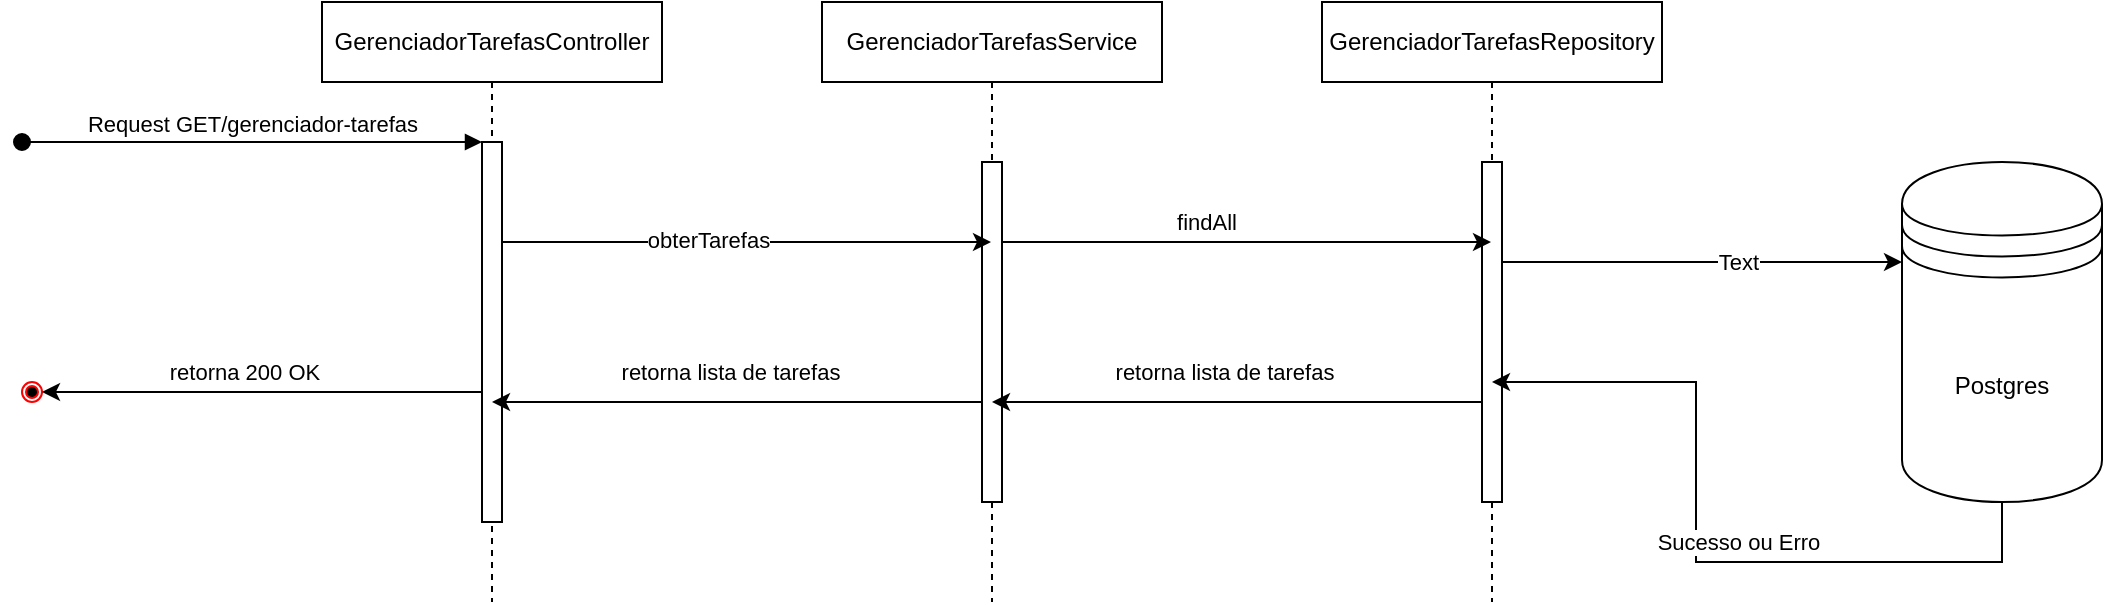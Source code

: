 <mxfile version="24.5.3" type="device">
  <diagram name="Página-1" id="PiDijeuNrWcWiNc0lAeQ">
    <mxGraphModel dx="1147" dy="675" grid="1" gridSize="10" guides="1" tooltips="1" connect="1" arrows="1" fold="1" page="1" pageScale="1" pageWidth="827" pageHeight="1169" math="0" shadow="0">
      <root>
        <mxCell id="0" />
        <mxCell id="1" parent="0" />
        <mxCell id="MsfISvCZ7OeNpScllx-I-1" value="GerenciadorTarefasController" style="shape=umlLifeline;perimeter=lifelinePerimeter;whiteSpace=wrap;html=1;container=0;dropTarget=0;collapsible=0;recursiveResize=0;outlineConnect=0;portConstraint=eastwest;newEdgeStyle={&quot;edgeStyle&quot;:&quot;elbowEdgeStyle&quot;,&quot;elbow&quot;:&quot;vertical&quot;,&quot;curved&quot;:0,&quot;rounded&quot;:0};" vertex="1" parent="1">
          <mxGeometry x="310" y="160" width="170" height="300" as="geometry" />
        </mxCell>
        <mxCell id="MsfISvCZ7OeNpScllx-I-2" value="" style="html=1;points=[];perimeter=orthogonalPerimeter;outlineConnect=0;targetShapes=umlLifeline;portConstraint=eastwest;newEdgeStyle={&quot;edgeStyle&quot;:&quot;elbowEdgeStyle&quot;,&quot;elbow&quot;:&quot;vertical&quot;,&quot;curved&quot;:0,&quot;rounded&quot;:0};" vertex="1" parent="MsfISvCZ7OeNpScllx-I-1">
          <mxGeometry x="80" y="70" width="10" height="190" as="geometry" />
        </mxCell>
        <mxCell id="MsfISvCZ7OeNpScllx-I-3" value="Request GET/gerenciador-tarefas" style="html=1;verticalAlign=bottom;startArrow=oval;endArrow=block;startSize=8;edgeStyle=elbowEdgeStyle;elbow=vertical;curved=0;rounded=0;" edge="1" parent="MsfISvCZ7OeNpScllx-I-1" target="MsfISvCZ7OeNpScllx-I-2">
          <mxGeometry relative="1" as="geometry">
            <mxPoint x="-150" y="70" as="sourcePoint" />
          </mxGeometry>
        </mxCell>
        <mxCell id="MsfISvCZ7OeNpScllx-I-4" value="GerenciadorTarefasService" style="shape=umlLifeline;perimeter=lifelinePerimeter;whiteSpace=wrap;html=1;container=0;dropTarget=0;collapsible=0;recursiveResize=0;outlineConnect=0;portConstraint=eastwest;newEdgeStyle={&quot;edgeStyle&quot;:&quot;elbowEdgeStyle&quot;,&quot;elbow&quot;:&quot;vertical&quot;,&quot;curved&quot;:0,&quot;rounded&quot;:0};" vertex="1" parent="1">
          <mxGeometry x="560" y="160" width="170" height="300" as="geometry" />
        </mxCell>
        <mxCell id="MsfISvCZ7OeNpScllx-I-5" value="" style="html=1;points=[];perimeter=orthogonalPerimeter;outlineConnect=0;targetShapes=umlLifeline;portConstraint=eastwest;newEdgeStyle={&quot;edgeStyle&quot;:&quot;elbowEdgeStyle&quot;,&quot;elbow&quot;:&quot;vertical&quot;,&quot;curved&quot;:0,&quot;rounded&quot;:0};" vertex="1" parent="MsfISvCZ7OeNpScllx-I-4">
          <mxGeometry x="80" y="80" width="10" height="170" as="geometry" />
        </mxCell>
        <mxCell id="MsfISvCZ7OeNpScllx-I-6" value="GerenciadorTarefasRepository" style="shape=umlLifeline;perimeter=lifelinePerimeter;whiteSpace=wrap;html=1;container=0;dropTarget=0;collapsible=0;recursiveResize=0;outlineConnect=0;portConstraint=eastwest;newEdgeStyle={&quot;edgeStyle&quot;:&quot;elbowEdgeStyle&quot;,&quot;elbow&quot;:&quot;vertical&quot;,&quot;curved&quot;:0,&quot;rounded&quot;:0};" vertex="1" parent="1">
          <mxGeometry x="810" y="160" width="170" height="300" as="geometry" />
        </mxCell>
        <mxCell id="MsfISvCZ7OeNpScllx-I-7" value="" style="html=1;points=[];perimeter=orthogonalPerimeter;outlineConnect=0;targetShapes=umlLifeline;portConstraint=eastwest;newEdgeStyle={&quot;edgeStyle&quot;:&quot;elbowEdgeStyle&quot;,&quot;elbow&quot;:&quot;vertical&quot;,&quot;curved&quot;:0,&quot;rounded&quot;:0};" vertex="1" parent="MsfISvCZ7OeNpScllx-I-6">
          <mxGeometry x="80" y="80" width="10" height="170" as="geometry" />
        </mxCell>
        <mxCell id="MsfISvCZ7OeNpScllx-I-8" style="edgeStyle=orthogonalEdgeStyle;rounded=0;orthogonalLoop=1;jettySize=auto;html=1;" edge="1" parent="1" source="MsfISvCZ7OeNpScllx-I-10" target="MsfISvCZ7OeNpScllx-I-6">
          <mxGeometry relative="1" as="geometry">
            <Array as="points">
              <mxPoint x="1150" y="440" />
              <mxPoint x="997" y="440" />
              <mxPoint x="997" y="350" />
            </Array>
          </mxGeometry>
        </mxCell>
        <mxCell id="MsfISvCZ7OeNpScllx-I-9" value="Sucesso ou Erro" style="edgeLabel;html=1;align=center;verticalAlign=middle;resizable=0;points=[];" vertex="1" connectable="0" parent="MsfISvCZ7OeNpScllx-I-8">
          <mxGeometry x="-0.137" relative="1" as="geometry">
            <mxPoint y="-10" as="offset" />
          </mxGeometry>
        </mxCell>
        <mxCell id="MsfISvCZ7OeNpScllx-I-10" value="Postgres" style="shape=datastore;whiteSpace=wrap;html=1;" vertex="1" parent="1">
          <mxGeometry x="1100" y="240" width="100" height="170" as="geometry" />
        </mxCell>
        <mxCell id="MsfISvCZ7OeNpScllx-I-11" style="edgeStyle=elbowEdgeStyle;rounded=0;orthogonalLoop=1;jettySize=auto;html=1;elbow=vertical;curved=0;" edge="1" parent="1" source="MsfISvCZ7OeNpScllx-I-2" target="MsfISvCZ7OeNpScllx-I-4">
          <mxGeometry relative="1" as="geometry">
            <Array as="points">
              <mxPoint x="530" y="280" />
            </Array>
          </mxGeometry>
        </mxCell>
        <mxCell id="MsfISvCZ7OeNpScllx-I-12" value="obterTarefas" style="edgeLabel;html=1;align=center;verticalAlign=middle;resizable=0;points=[];" vertex="1" connectable="0" parent="MsfISvCZ7OeNpScllx-I-11">
          <mxGeometry x="-0.156" y="1" relative="1" as="geometry">
            <mxPoint as="offset" />
          </mxGeometry>
        </mxCell>
        <mxCell id="MsfISvCZ7OeNpScllx-I-13" style="edgeStyle=elbowEdgeStyle;rounded=0;orthogonalLoop=1;jettySize=auto;html=1;elbow=vertical;curved=0;" edge="1" parent="1" source="MsfISvCZ7OeNpScllx-I-5" target="MsfISvCZ7OeNpScllx-I-6">
          <mxGeometry relative="1" as="geometry">
            <Array as="points">
              <mxPoint x="760" y="280" />
            </Array>
          </mxGeometry>
        </mxCell>
        <mxCell id="MsfISvCZ7OeNpScllx-I-14" value="findAll" style="edgeLabel;html=1;align=center;verticalAlign=middle;resizable=0;points=[];" vertex="1" connectable="0" parent="MsfISvCZ7OeNpScllx-I-13">
          <mxGeometry x="-0.164" y="1" relative="1" as="geometry">
            <mxPoint y="-9" as="offset" />
          </mxGeometry>
        </mxCell>
        <mxCell id="MsfISvCZ7OeNpScllx-I-15" style="edgeStyle=elbowEdgeStyle;rounded=0;orthogonalLoop=1;jettySize=auto;html=1;elbow=vertical;curved=0;" edge="1" parent="1" source="MsfISvCZ7OeNpScllx-I-7" target="MsfISvCZ7OeNpScllx-I-10">
          <mxGeometry relative="1" as="geometry">
            <Array as="points">
              <mxPoint x="1070" y="290" />
              <mxPoint x="1040" y="290" />
            </Array>
          </mxGeometry>
        </mxCell>
        <mxCell id="MsfISvCZ7OeNpScllx-I-16" value="Text" style="edgeLabel;html=1;align=center;verticalAlign=middle;resizable=0;points=[];" vertex="1" connectable="0" parent="MsfISvCZ7OeNpScllx-I-15">
          <mxGeometry x="0.178" relative="1" as="geometry">
            <mxPoint as="offset" />
          </mxGeometry>
        </mxCell>
        <mxCell id="MsfISvCZ7OeNpScllx-I-17" style="edgeStyle=elbowEdgeStyle;rounded=0;orthogonalLoop=1;jettySize=auto;html=1;elbow=vertical;curved=0;" edge="1" parent="1" source="MsfISvCZ7OeNpScllx-I-7" target="MsfISvCZ7OeNpScllx-I-4">
          <mxGeometry relative="1" as="geometry">
            <Array as="points">
              <mxPoint x="760" y="360" />
            </Array>
          </mxGeometry>
        </mxCell>
        <mxCell id="MsfISvCZ7OeNpScllx-I-18" value="retorna lista de tarefas" style="edgeLabel;html=1;align=center;verticalAlign=middle;resizable=0;points=[];" vertex="1" connectable="0" parent="MsfISvCZ7OeNpScllx-I-17">
          <mxGeometry x="0.091" y="1" relative="1" as="geometry">
            <mxPoint x="4" y="-16" as="offset" />
          </mxGeometry>
        </mxCell>
        <mxCell id="MsfISvCZ7OeNpScllx-I-19" style="edgeStyle=elbowEdgeStyle;rounded=0;orthogonalLoop=1;jettySize=auto;html=1;elbow=vertical;curved=0;" edge="1" parent="1" source="MsfISvCZ7OeNpScllx-I-5" target="MsfISvCZ7OeNpScllx-I-1">
          <mxGeometry relative="1" as="geometry">
            <Array as="points">
              <mxPoint x="520" y="360" />
            </Array>
          </mxGeometry>
        </mxCell>
        <mxCell id="MsfISvCZ7OeNpScllx-I-20" value="retorna lista de tarefas" style="edgeLabel;html=1;align=center;verticalAlign=middle;resizable=0;points=[];" vertex="1" connectable="0" parent="MsfISvCZ7OeNpScllx-I-19">
          <mxGeometry x="0.277" y="-2" relative="1" as="geometry">
            <mxPoint x="30" y="-13" as="offset" />
          </mxGeometry>
        </mxCell>
        <mxCell id="MsfISvCZ7OeNpScllx-I-21" value="" style="ellipse;html=1;shape=endState;fillColor=#000000;strokeColor=#ff0000;" vertex="1" parent="1">
          <mxGeometry x="160" y="350" width="10" height="10" as="geometry" />
        </mxCell>
        <mxCell id="MsfISvCZ7OeNpScllx-I-22" style="edgeStyle=elbowEdgeStyle;rounded=0;orthogonalLoop=1;jettySize=auto;html=1;elbow=vertical;curved=0;entryX=1;entryY=0.5;entryDx=0;entryDy=0;" edge="1" parent="1" source="MsfISvCZ7OeNpScllx-I-2" target="MsfISvCZ7OeNpScllx-I-21">
          <mxGeometry relative="1" as="geometry" />
        </mxCell>
        <mxCell id="MsfISvCZ7OeNpScllx-I-23" value="retorna 200 OK" style="edgeLabel;html=1;align=center;verticalAlign=middle;resizable=0;points=[];" vertex="1" connectable="0" parent="MsfISvCZ7OeNpScllx-I-22">
          <mxGeometry x="0.575" y="-1" relative="1" as="geometry">
            <mxPoint x="54" y="-9" as="offset" />
          </mxGeometry>
        </mxCell>
      </root>
    </mxGraphModel>
  </diagram>
</mxfile>
